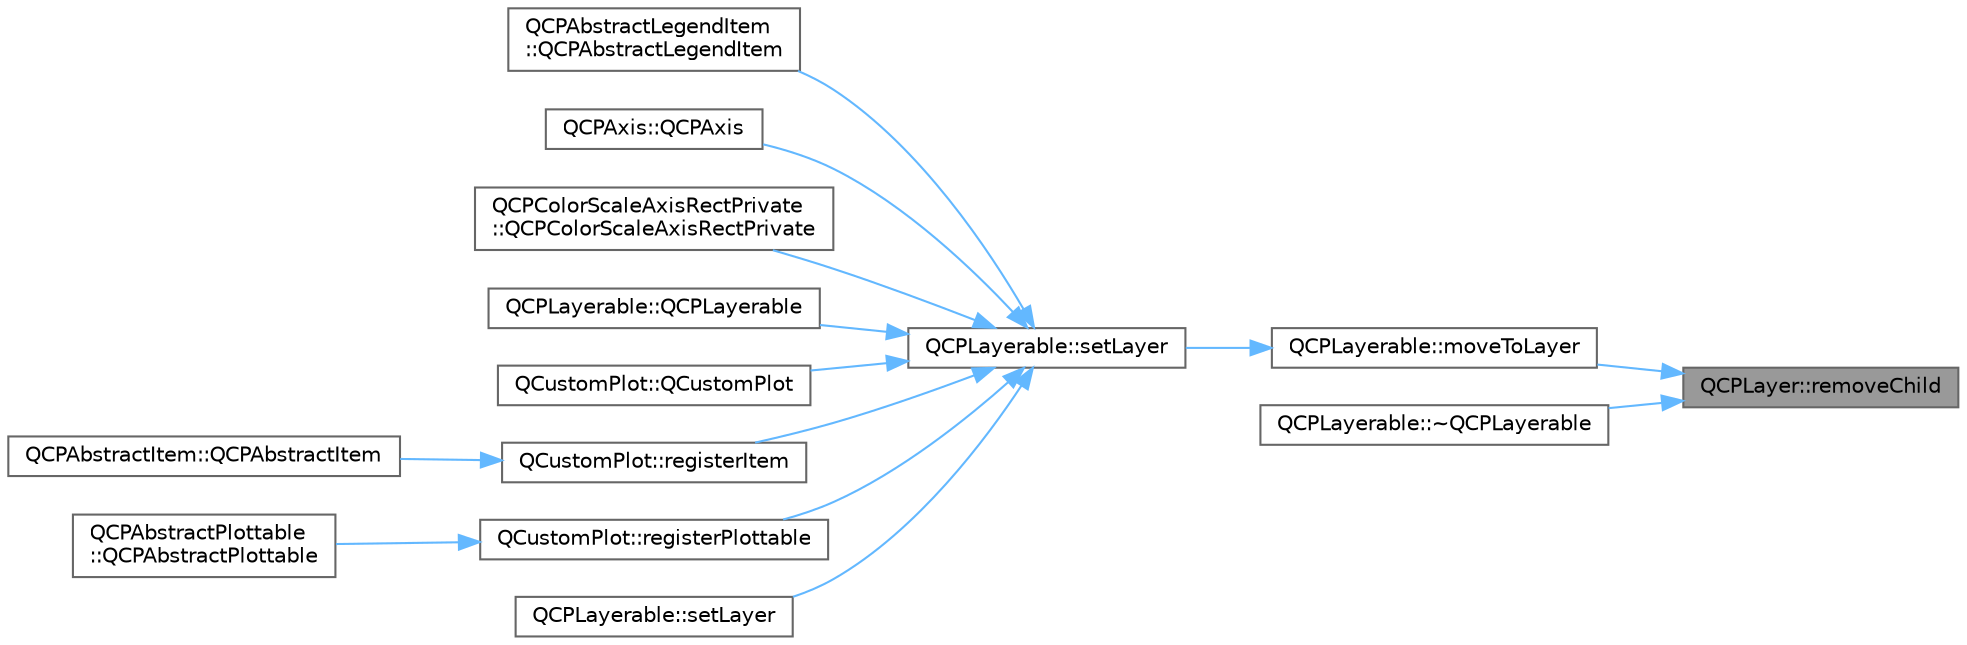 digraph "QCPLayer::removeChild"
{
 // LATEX_PDF_SIZE
  bgcolor="transparent";
  edge [fontname=Helvetica,fontsize=10,labelfontname=Helvetica,labelfontsize=10];
  node [fontname=Helvetica,fontsize=10,shape=box,height=0.2,width=0.4];
  rankdir="RL";
  Node1 [label="QCPLayer::removeChild",height=0.2,width=0.4,color="gray40", fillcolor="grey60", style="filled", fontcolor="black",tooltip=" "];
  Node1 -> Node2 [dir="back",color="steelblue1",style="solid"];
  Node2 [label="QCPLayerable::moveToLayer",height=0.2,width=0.4,color="grey40", fillcolor="white", style="filled",URL="$class_q_c_p_layerable.html#af94484cfb7cbbddb7de522e9be71d9a4",tooltip=" "];
  Node2 -> Node3 [dir="back",color="steelblue1",style="solid"];
  Node3 [label="QCPLayerable::setLayer",height=0.2,width=0.4,color="grey40", fillcolor="white", style="filled",URL="$class_q_c_p_layerable.html#ab0d0da6d2de45a118886d2c8e16d5a54",tooltip=" "];
  Node3 -> Node4 [dir="back",color="steelblue1",style="solid"];
  Node4 [label="QCPAbstractLegendItem\l::QCPAbstractLegendItem",height=0.2,width=0.4,color="grey40", fillcolor="white", style="filled",URL="$class_q_c_p_abstract_legend_item.html#afaff87610e8da0fa238ecf552872d774",tooltip=" "];
  Node3 -> Node5 [dir="back",color="steelblue1",style="solid"];
  Node5 [label="QCPAxis::QCPAxis",height=0.2,width=0.4,color="grey40", fillcolor="white", style="filled",URL="$class_q_c_p_axis.html#ac62c042968bae0e6d474fcfc57c9b71f",tooltip=" "];
  Node3 -> Node6 [dir="back",color="steelblue1",style="solid"];
  Node6 [label="QCPColorScaleAxisRectPrivate\l::QCPColorScaleAxisRectPrivate",height=0.2,width=0.4,color="grey40", fillcolor="white", style="filled",URL="$class_q_c_p_color_scale_axis_rect_private.html#ad3b242f75dd2b33581364a4e668a80db",tooltip=" "];
  Node3 -> Node7 [dir="back",color="steelblue1",style="solid"];
  Node7 [label="QCPLayerable::QCPLayerable",height=0.2,width=0.4,color="grey40", fillcolor="white", style="filled",URL="$class_q_c_p_layerable.html#a74c0fa237f29bf0e49565013fc5d1ec0",tooltip=" "];
  Node3 -> Node8 [dir="back",color="steelblue1",style="solid"];
  Node8 [label="QCustomPlot::QCustomPlot",height=0.2,width=0.4,color="grey40", fillcolor="white", style="filled",URL="$class_q_custom_plot.html#a45b99626558651a6428b83972b0b34b8",tooltip=" "];
  Node3 -> Node9 [dir="back",color="steelblue1",style="solid"];
  Node9 [label="QCustomPlot::registerItem",height=0.2,width=0.4,color="grey40", fillcolor="white", style="filled",URL="$class_q_custom_plot.html#afbd4010b2e3f364c8d512691b2a1640a",tooltip=" "];
  Node9 -> Node10 [dir="back",color="steelblue1",style="solid"];
  Node10 [label="QCPAbstractItem::QCPAbstractItem",height=0.2,width=0.4,color="grey40", fillcolor="white", style="filled",URL="$class_q_c_p_abstract_item.html#a9922507d8b4503a1fe1ed0b1030e23b6",tooltip=" "];
  Node3 -> Node11 [dir="back",color="steelblue1",style="solid"];
  Node11 [label="QCustomPlot::registerPlottable",height=0.2,width=0.4,color="grey40", fillcolor="white", style="filled",URL="$class_q_custom_plot.html#aeba7733bb9fadfb5a375b3f40de9e58a",tooltip=" "];
  Node11 -> Node12 [dir="back",color="steelblue1",style="solid"];
  Node12 [label="QCPAbstractPlottable\l::QCPAbstractPlottable",height=0.2,width=0.4,color="grey40", fillcolor="white", style="filled",URL="$class_q_c_p_abstract_plottable.html#af78a036e40db6f53a31abadc5323715a",tooltip=" "];
  Node3 -> Node13 [dir="back",color="steelblue1",style="solid"];
  Node13 [label="QCPLayerable::setLayer",height=0.2,width=0.4,color="grey40", fillcolor="white", style="filled",URL="$class_q_c_p_layerable.html#ab25a0e7b897993b44447caee0f142083",tooltip=" "];
  Node1 -> Node14 [dir="back",color="steelblue1",style="solid"];
  Node14 [label="QCPLayerable::~QCPLayerable",height=0.2,width=0.4,color="grey40", fillcolor="white", style="filled",URL="$class_q_c_p_layerable.html#a4231cf5b3601d6d3a5781283e7a9735b",tooltip=" "];
}
